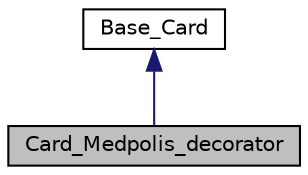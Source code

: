 digraph "Card_Medpolis_decorator"
{
  edge [fontname="Helvetica",fontsize="10",labelfontname="Helvetica",labelfontsize="10"];
  node [fontname="Helvetica",fontsize="10",shape=record];
  Node1 [label="Card_Medpolis_decorator",height=0.2,width=0.4,color="black", fillcolor="grey75", style="filled", fontcolor="black"];
  Node2 -> Node1 [dir="back",color="midnightblue",fontsize="10",style="solid"];
  Node2 [label="Base_Card",height=0.2,width=0.4,color="black", fillcolor="white", style="filled",URL="$classBase__Card.html"];
}
